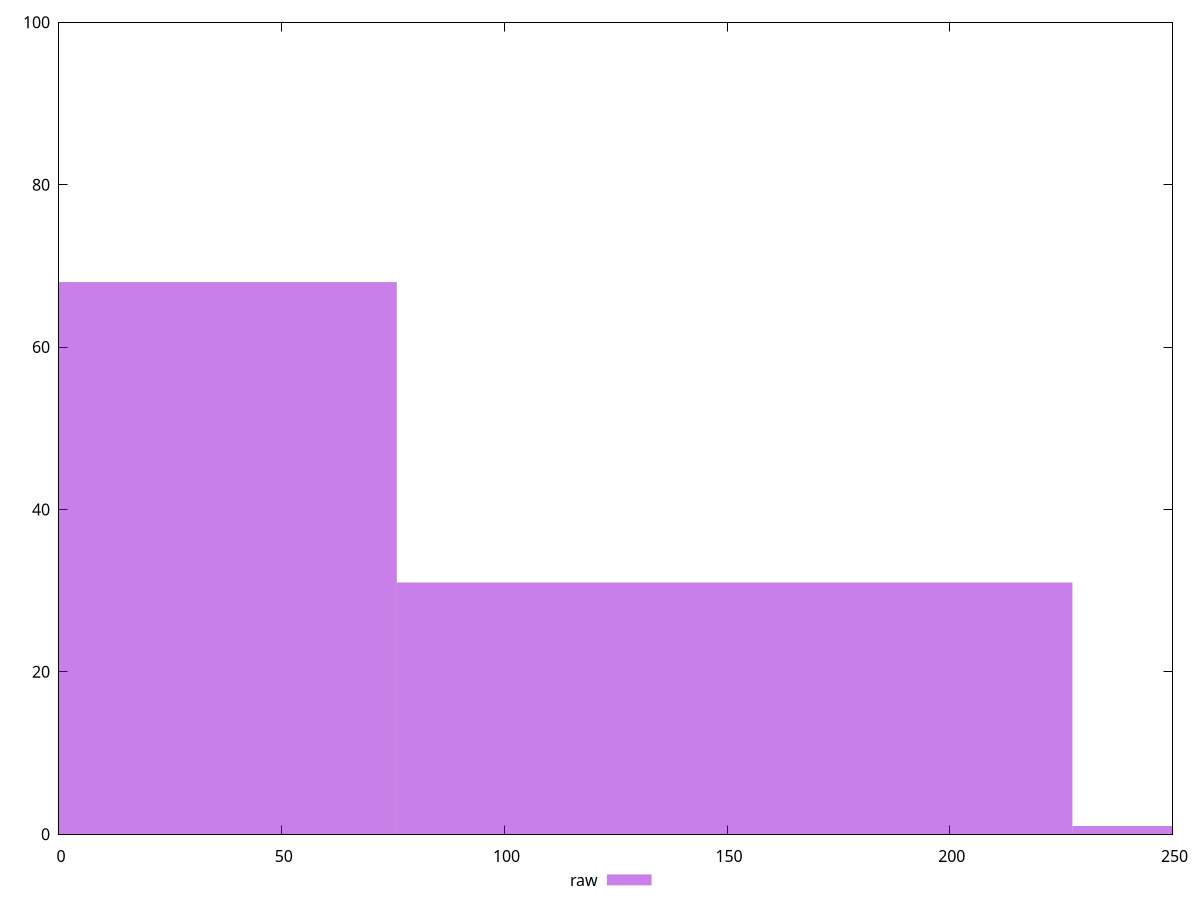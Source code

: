 reset

$raw <<EOF
151.68594238431126 31
0 68
303.3718847686225 1
EOF

set key outside below
set boxwidth 151.68594238431126
set xrange [0:250]
set yrange [0:100]
set trange [0:100]
set style fill transparent solid 0.5 noborder
set terminal svg size 640, 490 enhanced background rgb 'white'
set output "reprap/unminified-css/samples/pages+cached+noexternal+nomedia+nocss/raw/histogram.svg"

plot $raw title "raw" with boxes

reset
